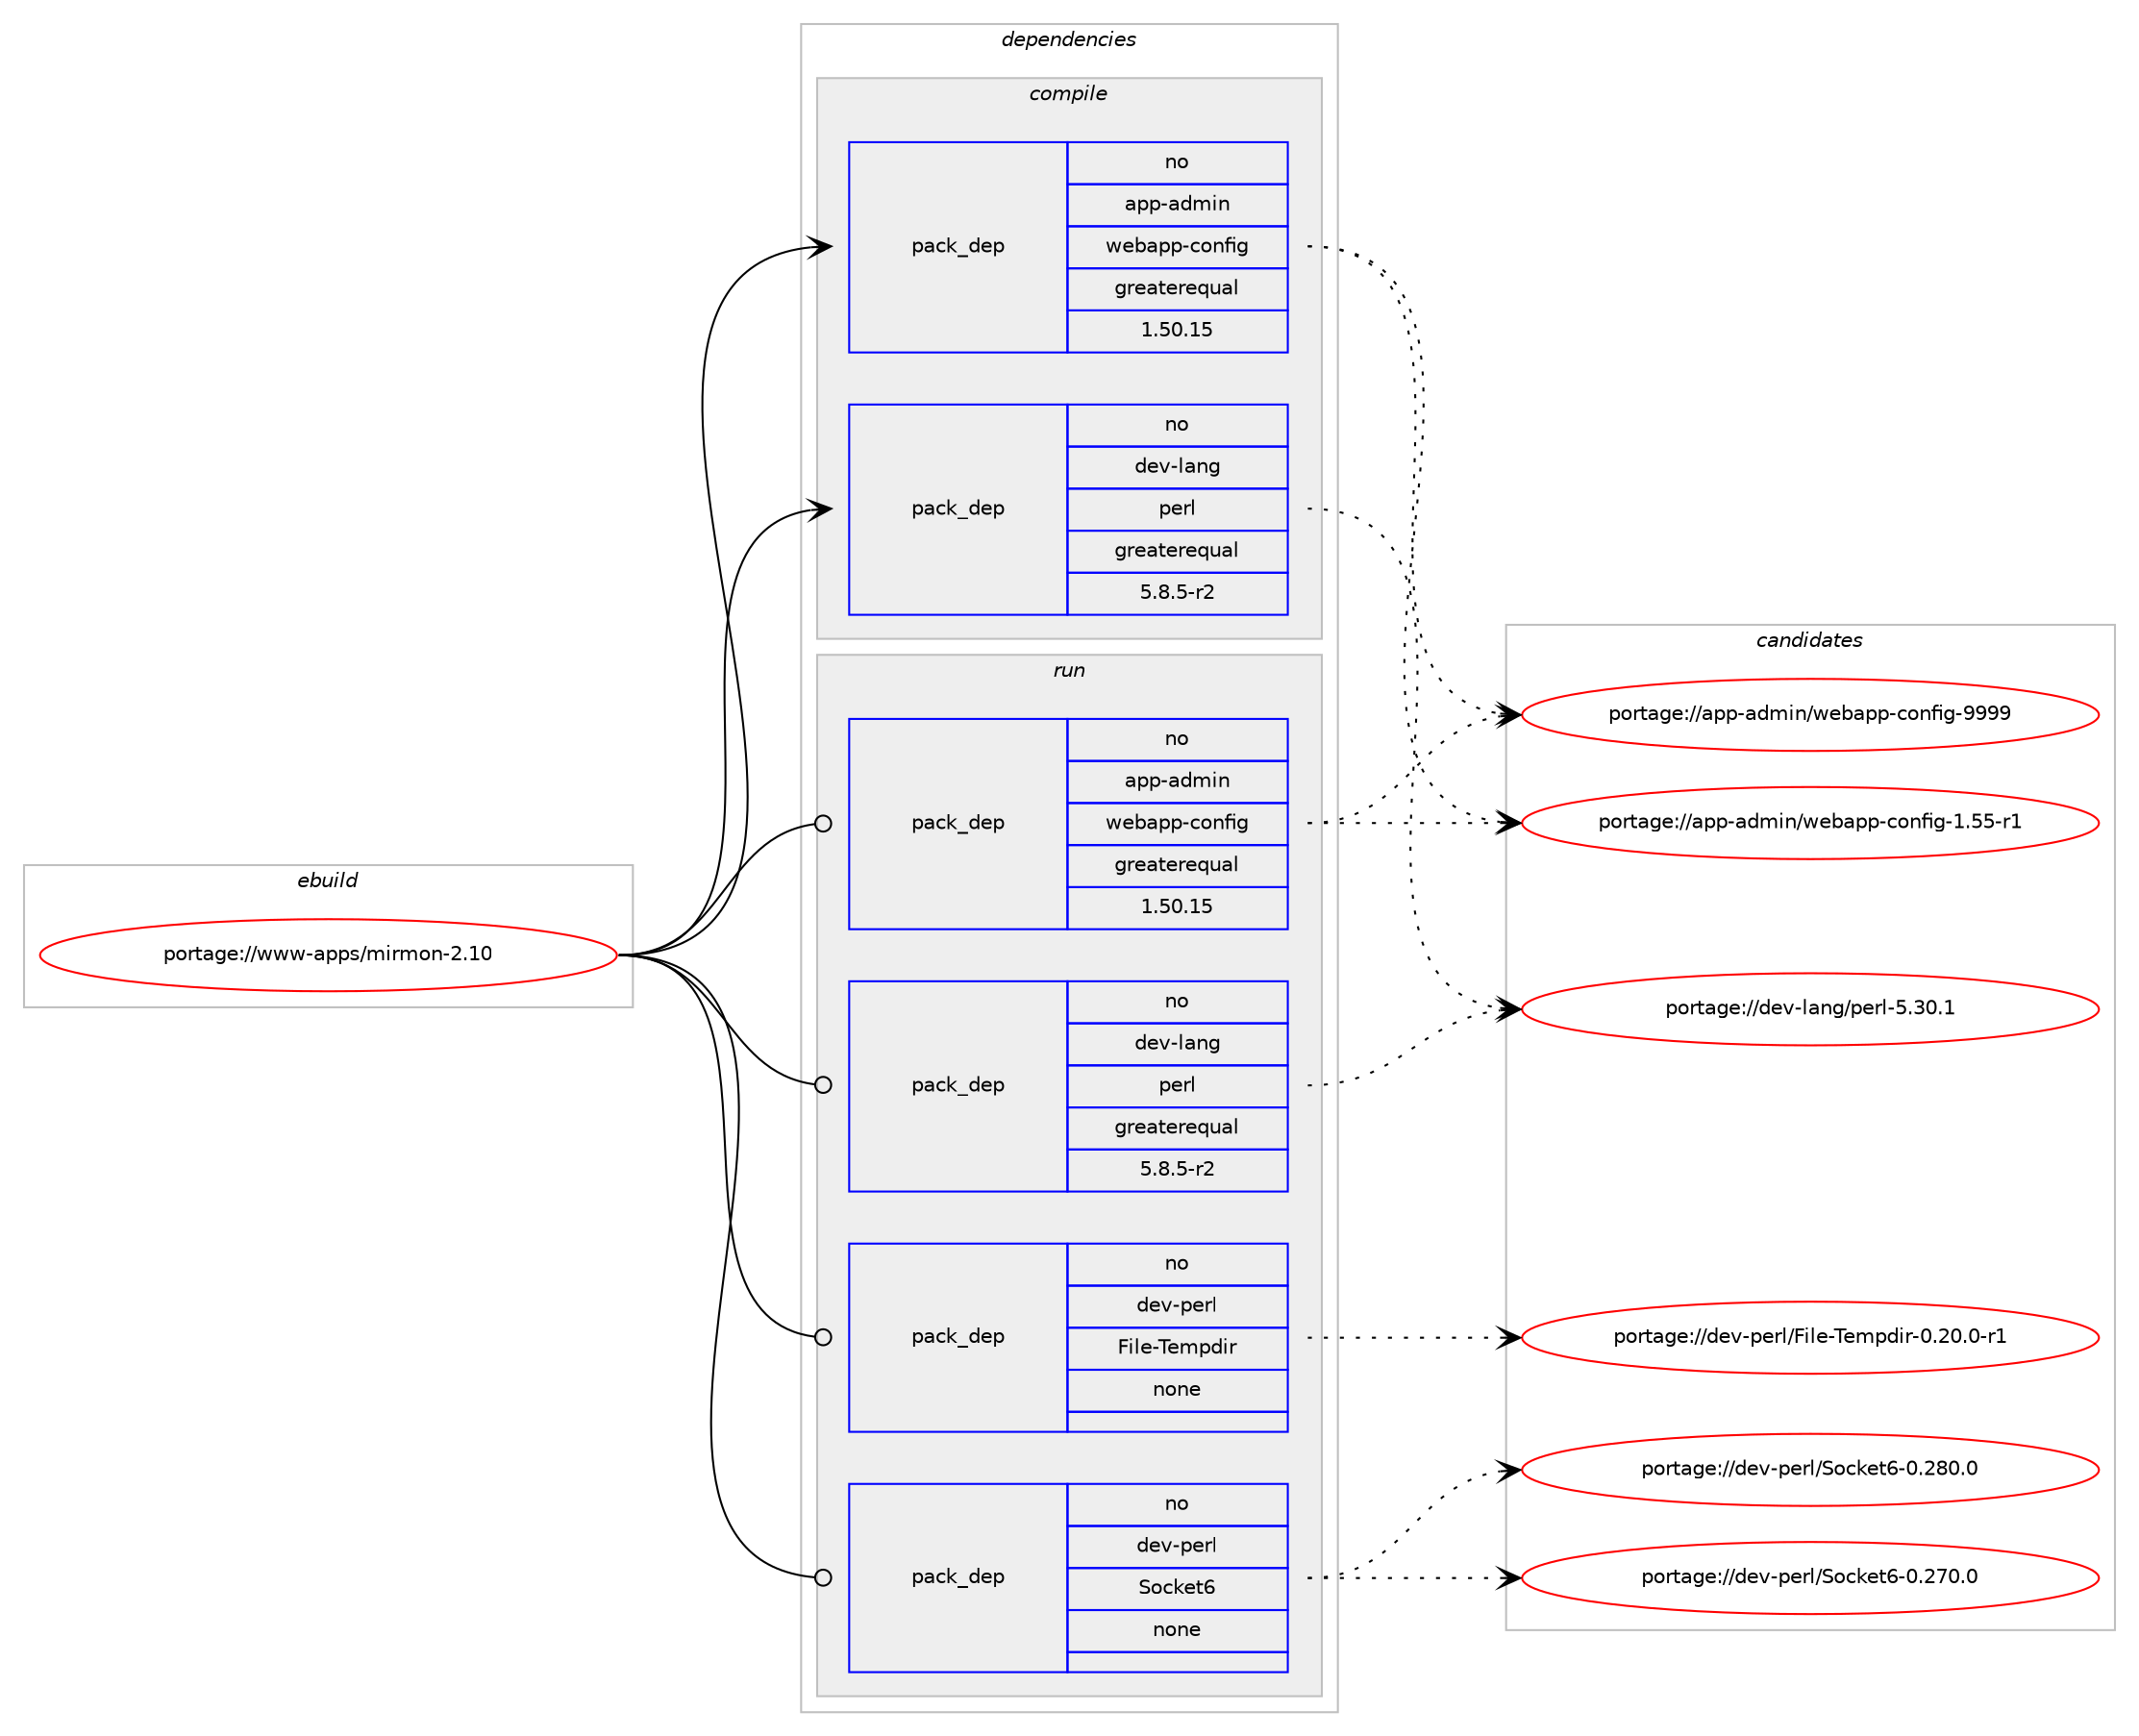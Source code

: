 digraph prolog {

# *************
# Graph options
# *************

newrank=true;
concentrate=true;
compound=true;
graph [rankdir=LR,fontname=Helvetica,fontsize=10,ranksep=1.5];#, ranksep=2.5, nodesep=0.2];
edge  [arrowhead=vee];
node  [fontname=Helvetica,fontsize=10];

# **********
# The ebuild
# **********

subgraph cluster_leftcol {
color=gray;
rank=same;
label=<<i>ebuild</i>>;
id [label="portage://www-apps/mirmon-2.10", color=red, width=4, href="../www-apps/mirmon-2.10.svg"];
}

# ****************
# The dependencies
# ****************

subgraph cluster_midcol {
color=gray;
label=<<i>dependencies</i>>;
subgraph cluster_compile {
fillcolor="#eeeeee";
style=filled;
label=<<i>compile</i>>;
subgraph pack5223 {
dependency6138 [label=<<TABLE BORDER="0" CELLBORDER="1" CELLSPACING="0" CELLPADDING="4" WIDTH="220"><TR><TD ROWSPAN="6" CELLPADDING="30">pack_dep</TD></TR><TR><TD WIDTH="110">no</TD></TR><TR><TD>app-admin</TD></TR><TR><TD>webapp-config</TD></TR><TR><TD>greaterequal</TD></TR><TR><TD>1.50.15</TD></TR></TABLE>>, shape=none, color=blue];
}
id:e -> dependency6138:w [weight=20,style="solid",arrowhead="vee"];
subgraph pack5224 {
dependency6139 [label=<<TABLE BORDER="0" CELLBORDER="1" CELLSPACING="0" CELLPADDING="4" WIDTH="220"><TR><TD ROWSPAN="6" CELLPADDING="30">pack_dep</TD></TR><TR><TD WIDTH="110">no</TD></TR><TR><TD>dev-lang</TD></TR><TR><TD>perl</TD></TR><TR><TD>greaterequal</TD></TR><TR><TD>5.8.5-r2</TD></TR></TABLE>>, shape=none, color=blue];
}
id:e -> dependency6139:w [weight=20,style="solid",arrowhead="vee"];
}
subgraph cluster_compileandrun {
fillcolor="#eeeeee";
style=filled;
label=<<i>compile and run</i>>;
}
subgraph cluster_run {
fillcolor="#eeeeee";
style=filled;
label=<<i>run</i>>;
subgraph pack5225 {
dependency6140 [label=<<TABLE BORDER="0" CELLBORDER="1" CELLSPACING="0" CELLPADDING="4" WIDTH="220"><TR><TD ROWSPAN="6" CELLPADDING="30">pack_dep</TD></TR><TR><TD WIDTH="110">no</TD></TR><TR><TD>app-admin</TD></TR><TR><TD>webapp-config</TD></TR><TR><TD>greaterequal</TD></TR><TR><TD>1.50.15</TD></TR></TABLE>>, shape=none, color=blue];
}
id:e -> dependency6140:w [weight=20,style="solid",arrowhead="odot"];
subgraph pack5226 {
dependency6141 [label=<<TABLE BORDER="0" CELLBORDER="1" CELLSPACING="0" CELLPADDING="4" WIDTH="220"><TR><TD ROWSPAN="6" CELLPADDING="30">pack_dep</TD></TR><TR><TD WIDTH="110">no</TD></TR><TR><TD>dev-lang</TD></TR><TR><TD>perl</TD></TR><TR><TD>greaterequal</TD></TR><TR><TD>5.8.5-r2</TD></TR></TABLE>>, shape=none, color=blue];
}
id:e -> dependency6141:w [weight=20,style="solid",arrowhead="odot"];
subgraph pack5227 {
dependency6142 [label=<<TABLE BORDER="0" CELLBORDER="1" CELLSPACING="0" CELLPADDING="4" WIDTH="220"><TR><TD ROWSPAN="6" CELLPADDING="30">pack_dep</TD></TR><TR><TD WIDTH="110">no</TD></TR><TR><TD>dev-perl</TD></TR><TR><TD>File-Tempdir</TD></TR><TR><TD>none</TD></TR><TR><TD></TD></TR></TABLE>>, shape=none, color=blue];
}
id:e -> dependency6142:w [weight=20,style="solid",arrowhead="odot"];
subgraph pack5228 {
dependency6143 [label=<<TABLE BORDER="0" CELLBORDER="1" CELLSPACING="0" CELLPADDING="4" WIDTH="220"><TR><TD ROWSPAN="6" CELLPADDING="30">pack_dep</TD></TR><TR><TD WIDTH="110">no</TD></TR><TR><TD>dev-perl</TD></TR><TR><TD>Socket6</TD></TR><TR><TD>none</TD></TR><TR><TD></TD></TR></TABLE>>, shape=none, color=blue];
}
id:e -> dependency6143:w [weight=20,style="solid",arrowhead="odot"];
}
}

# **************
# The candidates
# **************

subgraph cluster_choices {
rank=same;
color=gray;
label=<<i>candidates</i>>;

subgraph choice5223 {
color=black;
nodesep=1;
choice97112112459710010910511047119101989711211245991111101021051034557575757 [label="portage://app-admin/webapp-config-9999", color=red, width=4,href="../app-admin/webapp-config-9999.svg"];
choice971121124597100109105110471191019897112112459911111010210510345494653534511449 [label="portage://app-admin/webapp-config-1.55-r1", color=red, width=4,href="../app-admin/webapp-config-1.55-r1.svg"];
dependency6138:e -> choice97112112459710010910511047119101989711211245991111101021051034557575757:w [style=dotted,weight="100"];
dependency6138:e -> choice971121124597100109105110471191019897112112459911111010210510345494653534511449:w [style=dotted,weight="100"];
}
subgraph choice5224 {
color=black;
nodesep=1;
choice10010111845108971101034711210111410845534651484649 [label="portage://dev-lang/perl-5.30.1", color=red, width=4,href="../dev-lang/perl-5.30.1.svg"];
dependency6139:e -> choice10010111845108971101034711210111410845534651484649:w [style=dotted,weight="100"];
}
subgraph choice5225 {
color=black;
nodesep=1;
choice97112112459710010910511047119101989711211245991111101021051034557575757 [label="portage://app-admin/webapp-config-9999", color=red, width=4,href="../app-admin/webapp-config-9999.svg"];
choice971121124597100109105110471191019897112112459911111010210510345494653534511449 [label="portage://app-admin/webapp-config-1.55-r1", color=red, width=4,href="../app-admin/webapp-config-1.55-r1.svg"];
dependency6140:e -> choice97112112459710010910511047119101989711211245991111101021051034557575757:w [style=dotted,weight="100"];
dependency6140:e -> choice971121124597100109105110471191019897112112459911111010210510345494653534511449:w [style=dotted,weight="100"];
}
subgraph choice5226 {
color=black;
nodesep=1;
choice10010111845108971101034711210111410845534651484649 [label="portage://dev-lang/perl-5.30.1", color=red, width=4,href="../dev-lang/perl-5.30.1.svg"];
dependency6141:e -> choice10010111845108971101034711210111410845534651484649:w [style=dotted,weight="100"];
}
subgraph choice5227 {
color=black;
nodesep=1;
choice1001011184511210111410847701051081014584101109112100105114454846504846484511449 [label="portage://dev-perl/File-Tempdir-0.20.0-r1", color=red, width=4,href="../dev-perl/File-Tempdir-0.20.0-r1.svg"];
dependency6142:e -> choice1001011184511210111410847701051081014584101109112100105114454846504846484511449:w [style=dotted,weight="100"];
}
subgraph choice5228 {
color=black;
nodesep=1;
choice10010111845112101114108478311199107101116544548465056484648 [label="portage://dev-perl/Socket6-0.280.0", color=red, width=4,href="../dev-perl/Socket6-0.280.0.svg"];
choice10010111845112101114108478311199107101116544548465055484648 [label="portage://dev-perl/Socket6-0.270.0", color=red, width=4,href="../dev-perl/Socket6-0.270.0.svg"];
dependency6143:e -> choice10010111845112101114108478311199107101116544548465056484648:w [style=dotted,weight="100"];
dependency6143:e -> choice10010111845112101114108478311199107101116544548465055484648:w [style=dotted,weight="100"];
}
}

}

